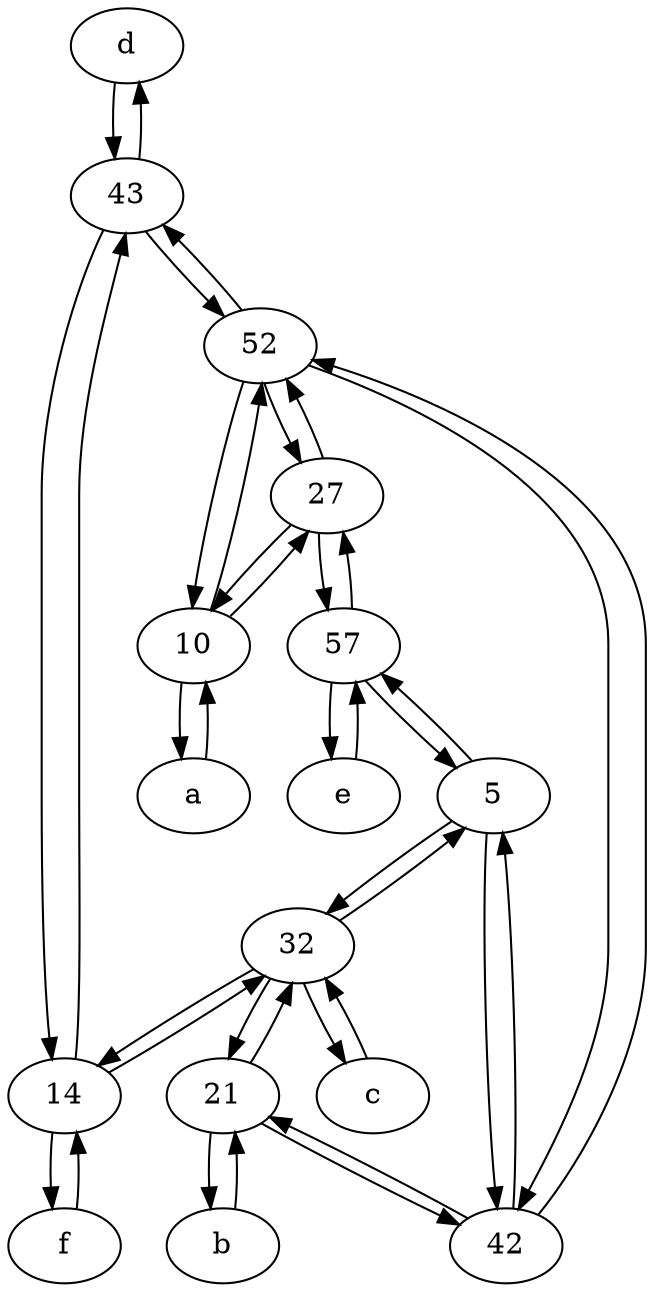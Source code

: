 digraph  {
	d [pos="20,30!"];
	e [pos="30,50!"];
	f [pos="15,45!"];
	32;
	21;
	43;
	42;
	a [pos="40,10!"];
	b [pos="50,20!"];
	c [pos="20,10!"];
	10;
	57;
	14;
	27;
	5;
	52;
	32 -> c;
	52 -> 42;
	57 -> e;
	c -> 32;
	43 -> 52;
	57 -> 27;
	32 -> 14;
	a -> 10;
	d -> 43;
	b -> 21;
	27 -> 57;
	21 -> 32;
	5 -> 57;
	10 -> 27;
	5 -> 42;
	14 -> f;
	14 -> 43;
	42 -> 21;
	5 -> 32;
	27 -> 10;
	21 -> 42;
	27 -> 52;
	10 -> 52;
	57 -> 5;
	10 -> a;
	52 -> 43;
	32 -> 21;
	43 -> d;
	21 -> b;
	32 -> 5;
	42 -> 52;
	f -> 14;
	52 -> 27;
	e -> 57;
	14 -> 32;
	43 -> 14;
	42 -> 5;
	52 -> 10;

	}